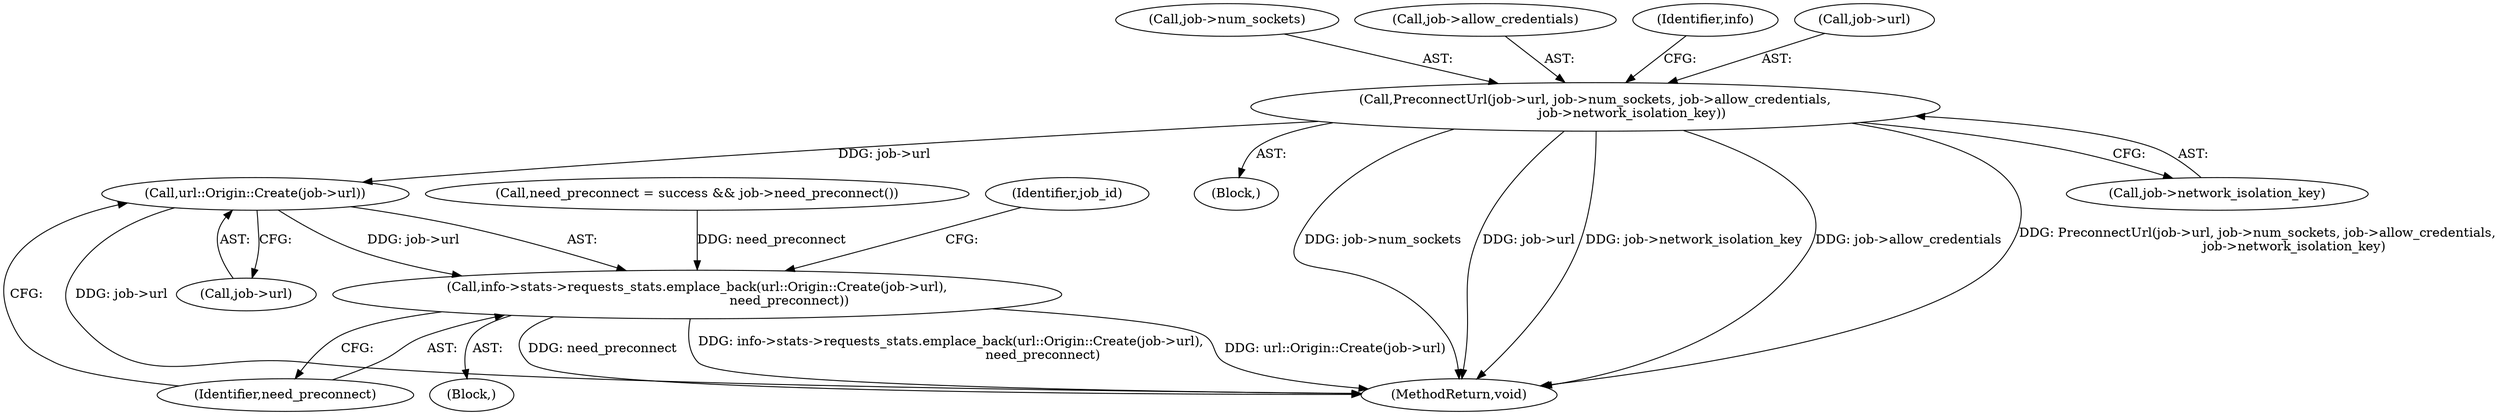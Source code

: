 digraph "0_Chrome_fec26ff33bf372476a70326f3669a35f34a9d474_6@API" {
"1000122" [label="(Call,PreconnectUrl(job->url, job->num_sockets, job->allow_credentials,\n                  job->network_isolation_key))"];
"1000145" [label="(Call,url::Origin::Create(job->url))"];
"1000144" [label="(Call,info->stats->requests_stats.emplace_back(url::Origin::Create(job->url),\n                                             need_preconnect))"];
"1000122" [label="(Call,PreconnectUrl(job->url, job->num_sockets, job->allow_credentials,\n                  job->network_isolation_key))"];
"1000151" [label="(Identifier,job_id)"];
"1000114" [label="(Call,need_preconnect = success && job->need_preconnect())"];
"1000126" [label="(Call,job->num_sockets)"];
"1000145" [label="(Call,url::Origin::Create(job->url))"];
"1000149" [label="(Identifier,need_preconnect)"];
"1000121" [label="(Block,)"];
"1000129" [label="(Call,job->allow_credentials)"];
"1000146" [label="(Call,job->url)"];
"1000144" [label="(Call,info->stats->requests_stats.emplace_back(url::Origin::Create(job->url),\n                                             need_preconnect))"];
"1000137" [label="(Identifier,info)"];
"1000143" [label="(Block,)"];
"1000173" [label="(MethodReturn,void)"];
"1000123" [label="(Call,job->url)"];
"1000132" [label="(Call,job->network_isolation_key)"];
"1000122" -> "1000121"  [label="AST: "];
"1000122" -> "1000132"  [label="CFG: "];
"1000123" -> "1000122"  [label="AST: "];
"1000126" -> "1000122"  [label="AST: "];
"1000129" -> "1000122"  [label="AST: "];
"1000132" -> "1000122"  [label="AST: "];
"1000137" -> "1000122"  [label="CFG: "];
"1000122" -> "1000173"  [label="DDG: job->num_sockets"];
"1000122" -> "1000173"  [label="DDG: job->url"];
"1000122" -> "1000173"  [label="DDG: job->network_isolation_key"];
"1000122" -> "1000173"  [label="DDG: job->allow_credentials"];
"1000122" -> "1000173"  [label="DDG: PreconnectUrl(job->url, job->num_sockets, job->allow_credentials,\n                  job->network_isolation_key)"];
"1000122" -> "1000145"  [label="DDG: job->url"];
"1000145" -> "1000144"  [label="AST: "];
"1000145" -> "1000146"  [label="CFG: "];
"1000146" -> "1000145"  [label="AST: "];
"1000149" -> "1000145"  [label="CFG: "];
"1000145" -> "1000173"  [label="DDG: job->url"];
"1000145" -> "1000144"  [label="DDG: job->url"];
"1000144" -> "1000143"  [label="AST: "];
"1000144" -> "1000149"  [label="CFG: "];
"1000149" -> "1000144"  [label="AST: "];
"1000151" -> "1000144"  [label="CFG: "];
"1000144" -> "1000173"  [label="DDG: need_preconnect"];
"1000144" -> "1000173"  [label="DDG: info->stats->requests_stats.emplace_back(url::Origin::Create(job->url),\n                                             need_preconnect)"];
"1000144" -> "1000173"  [label="DDG: url::Origin::Create(job->url)"];
"1000114" -> "1000144"  [label="DDG: need_preconnect"];
}

